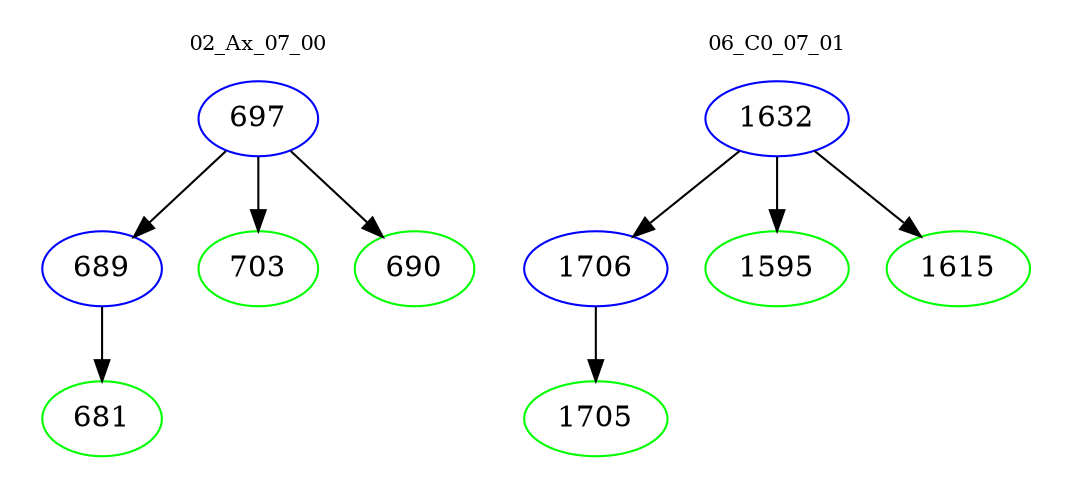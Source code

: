 digraph{
subgraph cluster_0 {
color = white
label = "02_Ax_07_00";
fontsize=10;
T0_697 [label="697", color="blue"]
T0_697 -> T0_689 [color="black"]
T0_689 [label="689", color="blue"]
T0_689 -> T0_681 [color="black"]
T0_681 [label="681", color="green"]
T0_697 -> T0_703 [color="black"]
T0_703 [label="703", color="green"]
T0_697 -> T0_690 [color="black"]
T0_690 [label="690", color="green"]
}
subgraph cluster_1 {
color = white
label = "06_C0_07_01";
fontsize=10;
T1_1632 [label="1632", color="blue"]
T1_1632 -> T1_1706 [color="black"]
T1_1706 [label="1706", color="blue"]
T1_1706 -> T1_1705 [color="black"]
T1_1705 [label="1705", color="green"]
T1_1632 -> T1_1595 [color="black"]
T1_1595 [label="1595", color="green"]
T1_1632 -> T1_1615 [color="black"]
T1_1615 [label="1615", color="green"]
}
}
